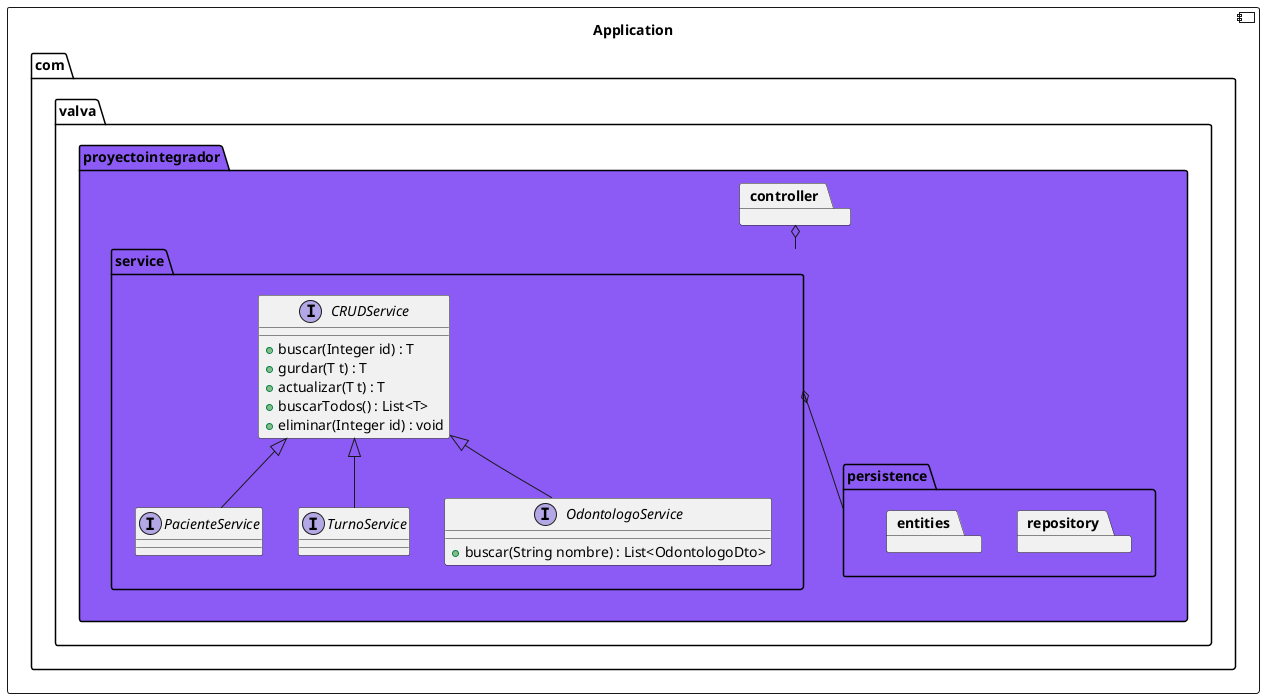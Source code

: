@startuml
allowmixing

component Application {
    package com.valva.proyectointegrador #8c5bf5{

        package persistence {
            package repository
            package entities
        }

        package service {

            interface CRUDService {
                + buscar(Integer id) : T
                + gurdar(T t) : T
                + actualizar(T t) : T
                + buscarTodos() : List<T>
                + eliminar(Integer id) : void
            }

            interface PacienteService extends CRUDService {
            }
            interface TurnoService extends CRUDService {
            }
            interface OdontologoService extends CRUDService {
                + buscar(String nombre) : List<OdontologoDto>
            }
        }

        package controller

        controller o-- service
        service o-- persistence
    }

}
@enduml